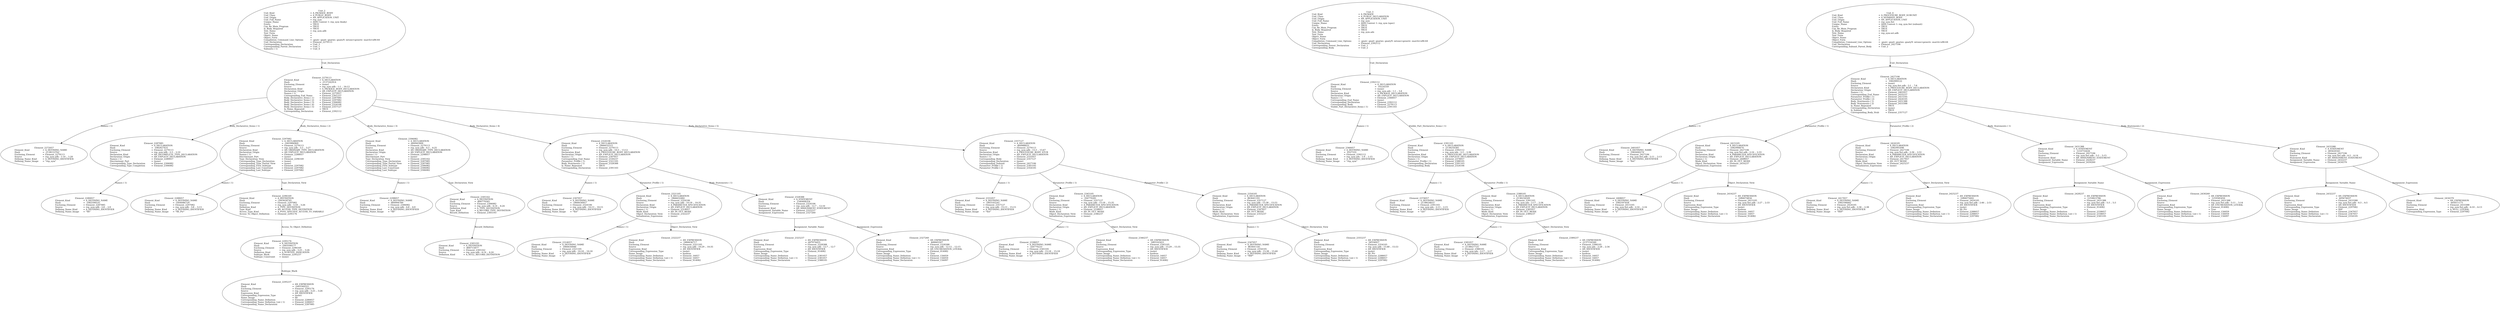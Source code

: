 digraph "rep_sym.adt" {
  Unit_2 -> Element_2279113
      [ label=Unit_Declaration ];
  Unit_2
      [ label=<<TABLE BORDER="0" CELLBORDER="0" CELLSPACING="0" CELLPADDING="0"> 
          <TR><TD COLSPAN="3">Unit_2</TD></TR>
          <TR><TD ALIGN="LEFT">Unit_Kind   </TD><TD> = </TD><TD ALIGN="LEFT">A_PACKAGE_BODY</TD></TR>
          <TR><TD ALIGN="LEFT">Unit_Class   </TD><TD> = </TD><TD ALIGN="LEFT">A_PUBLIC_BODY</TD></TR>
          <TR><TD ALIGN="LEFT">Unit_Origin   </TD><TD> = </TD><TD ALIGN="LEFT">AN_APPLICATION_UNIT</TD></TR>
          <TR><TD ALIGN="LEFT">Unit_Full_Name    </TD><TD> = </TD><TD ALIGN="LEFT">rep_sym</TD></TR>
          <TR><TD ALIGN="LEFT">Unique_Name   </TD><TD> = </TD><TD ALIGN="LEFT">ASIS Context 1: rep_sym (body)</TD></TR>
          <TR><TD ALIGN="LEFT">Exists  </TD><TD> = </TD><TD ALIGN="LEFT">TRUE</TD></TR>
          <TR><TD ALIGN="LEFT">Can_Be_Main_Program     </TD><TD> = </TD><TD ALIGN="LEFT">TRUE</TD></TR>
          <TR><TD ALIGN="LEFT">Is_Body_Required     </TD><TD> = </TD><TD ALIGN="LEFT">TRUE</TD></TR>
          <TR><TD ALIGN="LEFT">Text_Name   </TD><TD> = </TD><TD ALIGN="LEFT">rep_sym.adb</TD></TR>
          <TR><TD ALIGN="LEFT">Text_Form   </TD><TD> = </TD><TD ALIGN="LEFT"></TD></TR>
          <TR><TD ALIGN="LEFT">Object_Name   </TD><TD> = </TD><TD ALIGN="LEFT"></TD></TR>
          <TR><TD ALIGN="LEFT">Object_Form   </TD><TD> = </TD><TD ALIGN="LEFT"></TD></TR>
          <TR><TD ALIGN="LEFT">Compilation_Command_Line_Options         </TD><TD> = </TD><TD ALIGN="LEFT">-gnatc -gnatt -gnatws -gnatyN -mtune=generic -march=x86-64</TD></TR>
          <TR><TD ALIGN="LEFT">Unit_Declaration     </TD><TD> = </TD><TD ALIGN="LEFT">Element_2279113</TD></TR>
          <TR><TD ALIGN="LEFT">Corresponding_Declaration       </TD><TD> = </TD><TD ALIGN="LEFT">Unit_3</TD></TR>
          <TR><TD ALIGN="LEFT">Corresponding_Parent_Declaration         </TD><TD> = </TD><TD ALIGN="LEFT">Unit_1</TD></TR>
          <TR><TD ALIGN="LEFT">Subunits ( 1)    </TD><TD> = </TD><TD ALIGN="LEFT">Unit_4</TD></TR>
          </TABLE>> ];
  Element_2279113 -> Element_2272057
      [ label="Names ( 1)" ];
  Element_2279113 -> Element_2287085
      [ label="Body_Declarative_Items ( 1)" ];
  Element_2279113 -> Element_2297082
      [ label="Body_Declarative_Items ( 2)" ];
  Element_2279113 -> Element_2306082
      [ label="Body_Declarative_Items ( 3)" ];
  Element_2279113 -> Element_2324106
      [ label="Body_Declarative_Items ( 4)" ];
  Element_2279113 -> Element_2357127
      [ label="Body_Declarative_Items ( 5)" ];
  Element_2279113
      [ label=<<TABLE BORDER="0" CELLBORDER="0" CELLSPACING="0" CELLPADDING="0"> 
          <TR><TD COLSPAN="3">Element_2279113</TD></TR>
          <TR><TD ALIGN="LEFT">Element_Kind    </TD><TD> = </TD><TD ALIGN="LEFT">A_DECLARATION</TD></TR>
          <TR><TD ALIGN="LEFT">Hash  </TD><TD> = </TD><TD ALIGN="LEFT">-2137242914</TD></TR>
          <TR><TD ALIGN="LEFT">Enclosing_Element     </TD><TD> = </TD><TD ALIGN="LEFT">(none)</TD></TR>
          <TR><TD ALIGN="LEFT">Source  </TD><TD> = </TD><TD ALIGN="LEFT">rep_sym.adb - 1:1 .. 16:12</TD></TR>
          <TR><TD ALIGN="LEFT">Declaration_Kind     </TD><TD> = </TD><TD ALIGN="LEFT">A_PACKAGE_BODY_DECLARATION</TD></TR>
          <TR><TD ALIGN="LEFT">Declaration_Origin     </TD><TD> = </TD><TD ALIGN="LEFT">AN_EXPLICIT_DECLARATION</TD></TR>
          <TR><TD ALIGN="LEFT">Names ( 1)   </TD><TD> = </TD><TD ALIGN="LEFT">Element_2272057</TD></TR>
          <TR><TD ALIGN="LEFT">Corresponding_End_Name      </TD><TD> = </TD><TD ALIGN="LEFT">Element_2361237</TD></TR>
          <TR><TD ALIGN="LEFT">Body_Declarative_Items ( 1)       </TD><TD> = </TD><TD ALIGN="LEFT">Element_2287085</TD></TR>
          <TR><TD ALIGN="LEFT">Body_Declarative_Items ( 2)       </TD><TD> = </TD><TD ALIGN="LEFT">Element_2297082</TD></TR>
          <TR><TD ALIGN="LEFT">Body_Declarative_Items ( 3)       </TD><TD> = </TD><TD ALIGN="LEFT">Element_2306082</TD></TR>
          <TR><TD ALIGN="LEFT">Body_Declarative_Items ( 4)       </TD><TD> = </TD><TD ALIGN="LEFT">Element_2324106</TD></TR>
          <TR><TD ALIGN="LEFT">Body_Declarative_Items ( 5)       </TD><TD> = </TD><TD ALIGN="LEFT">Element_2357127</TD></TR>
          <TR><TD ALIGN="LEFT">Is_Name_Repeated     </TD><TD> = </TD><TD ALIGN="LEFT">TRUE</TD></TR>
          <TR><TD ALIGN="LEFT">Corresponding_Declaration       </TD><TD> = </TD><TD ALIGN="LEFT">Element_2392112</TD></TR>
          </TABLE>> ];
  Element_2272057
      [ label=<<TABLE BORDER="0" CELLBORDER="0" CELLSPACING="0" CELLPADDING="0"> 
          <TR><TD COLSPAN="3">Element_2272057</TD></TR>
          <TR><TD ALIGN="LEFT">Element_Kind    </TD><TD> = </TD><TD ALIGN="LEFT">A_DEFINING_NAME</TD></TR>
          <TR><TD ALIGN="LEFT">Hash  </TD><TD> = </TD><TD ALIGN="LEFT">-2138153762</TD></TR>
          <TR><TD ALIGN="LEFT">Enclosing_Element     </TD><TD> = </TD><TD ALIGN="LEFT">Element_2279113</TD></TR>
          <TR><TD ALIGN="LEFT">Source  </TD><TD> = </TD><TD ALIGN="LEFT">rep_sym.adb - 1:14 .. 1:20</TD></TR>
          <TR><TD ALIGN="LEFT">Defining_Name_Kind     </TD><TD> = </TD><TD ALIGN="LEFT">A_DEFINING_IDENTIFIER</TD></TR>
          <TR><TD ALIGN="LEFT">Defining_Name_Image     </TD><TD> = </TD><TD ALIGN="LEFT">"rep_sym"</TD></TR>
          </TABLE>> ];
  Element_2287085 -> Element_2280057
      [ label="Names ( 1)" ];
  Element_2287085
      [ label=<<TABLE BORDER="0" CELLBORDER="0" CELLSPACING="0" CELLPADDING="0"> 
          <TR><TD COLSPAN="3">Element_2287085</TD></TR>
          <TR><TD ALIGN="LEFT">Element_Kind    </TD><TD> = </TD><TD ALIGN="LEFT">A_DECLARATION</TD></TR>
          <TR><TD ALIGN="LEFT">Hash  </TD><TD> = </TD><TD ALIGN="LEFT"> 1082827631</TD></TR>
          <TR><TD ALIGN="LEFT">Enclosing_Element     </TD><TD> = </TD><TD ALIGN="LEFT">Element_2279113</TD></TR>
          <TR><TD ALIGN="LEFT">Source  </TD><TD> = </TD><TD ALIGN="LEFT">rep_sym.adb - 2:3 .. 2:10</TD></TR>
          <TR><TD ALIGN="LEFT">Declaration_Kind     </TD><TD> = </TD><TD ALIGN="LEFT">AN_INCOMPLETE_TYPE_DECLARATION</TD></TR>
          <TR><TD ALIGN="LEFT">Declaration_Origin     </TD><TD> = </TD><TD ALIGN="LEFT">AN_EXPLICIT_DECLARATION</TD></TR>
          <TR><TD ALIGN="LEFT">Names ( 1)   </TD><TD> = </TD><TD ALIGN="LEFT">Element_2280057</TD></TR>
          <TR><TD ALIGN="LEFT">Discriminant_Part     </TD><TD> = </TD><TD ALIGN="LEFT">(none)</TD></TR>
          <TR><TD ALIGN="LEFT">Corresponding_Type_Declaration        </TD><TD> = </TD><TD ALIGN="LEFT">Element_2306082</TD></TR>
          <TR><TD ALIGN="LEFT">Corresponding_Type_Completion        </TD><TD> = </TD><TD ALIGN="LEFT">Element_2306082</TD></TR>
          </TABLE>> ];
  Element_2280057
      [ label=<<TABLE BORDER="0" CELLBORDER="0" CELLSPACING="0" CELLPADDING="0"> 
          <TR><TD COLSPAN="3">Element_2280057</TD></TR>
          <TR><TD ALIGN="LEFT">Element_Kind    </TD><TD> = </TD><TD ALIGN="LEFT">A_DEFINING_NAME</TD></TR>
          <TR><TD ALIGN="LEFT">Hash  </TD><TD> = </TD><TD ALIGN="LEFT"> 1082599535</TD></TR>
          <TR><TD ALIGN="LEFT">Enclosing_Element     </TD><TD> = </TD><TD ALIGN="LEFT">Element_2287085</TD></TR>
          <TR><TD ALIGN="LEFT">Source  </TD><TD> = </TD><TD ALIGN="LEFT">rep_sym.adb - 2:8 .. 2:9</TD></TR>
          <TR><TD ALIGN="LEFT">Defining_Name_Kind     </TD><TD> = </TD><TD ALIGN="LEFT">A_DEFINING_IDENTIFIER</TD></TR>
          <TR><TD ALIGN="LEFT">Defining_Name_Image     </TD><TD> = </TD><TD ALIGN="LEFT">"SS"</TD></TR>
          </TABLE>> ];
  Element_2297082 -> Element_2288057
      [ label="Names ( 1)" ];
  Element_2297082 -> Element_2296169
      [ label=Type_Declaration_View ];
  Element_2297082
      [ label=<<TABLE BORDER="0" CELLBORDER="0" CELLSPACING="0" CELLPADDING="0"> 
          <TR><TD COLSPAN="3">Element_2297082</TD></TR>
          <TR><TD ALIGN="LEFT">Element_Kind    </TD><TD> = </TD><TD ALIGN="LEFT">A_DECLARATION</TD></TR>
          <TR><TD ALIGN="LEFT">Hash  </TD><TD> = </TD><TD ALIGN="LEFT">-1603984969</TD></TR>
          <TR><TD ALIGN="LEFT">Enclosing_Element     </TD><TD> = </TD><TD ALIGN="LEFT">Element_2279113</TD></TR>
          <TR><TD ALIGN="LEFT">Source  </TD><TD> = </TD><TD ALIGN="LEFT">rep_sym.adb - 3:3 .. 3:27</TD></TR>
          <TR><TD ALIGN="LEFT">Declaration_Kind     </TD><TD> = </TD><TD ALIGN="LEFT">AN_ORDINARY_TYPE_DECLARATION</TD></TR>
          <TR><TD ALIGN="LEFT">Declaration_Origin     </TD><TD> = </TD><TD ALIGN="LEFT">AN_EXPLICIT_DECLARATION</TD></TR>
          <TR><TD ALIGN="LEFT">Names ( 1)   </TD><TD> = </TD><TD ALIGN="LEFT">Element_2288057</TD></TR>
          <TR><TD ALIGN="LEFT">Discriminant_Part     </TD><TD> = </TD><TD ALIGN="LEFT">(none)</TD></TR>
          <TR><TD ALIGN="LEFT">Type_Declaration_View      </TD><TD> = </TD><TD ALIGN="LEFT">Element_2296169</TD></TR>
          <TR><TD ALIGN="LEFT">Corresponding_Type_Declaration        </TD><TD> = </TD><TD ALIGN="LEFT">(none)</TD></TR>
          <TR><TD ALIGN="LEFT">Corresponding_Type_Partial_View        </TD><TD> = </TD><TD ALIGN="LEFT">(none)</TD></TR>
          <TR><TD ALIGN="LEFT">Corresponding_First_Subtype       </TD><TD> = </TD><TD ALIGN="LEFT">Element_2297082</TD></TR>
          <TR><TD ALIGN="LEFT">Corresponding_Last_Constraint        </TD><TD> = </TD><TD ALIGN="LEFT">Element_2297082</TD></TR>
          <TR><TD ALIGN="LEFT">Corresponding_Last_Subtype       </TD><TD> = </TD><TD ALIGN="LEFT">Element_2297082</TD></TR>
          </TABLE>> ];
  Element_2288057
      [ label=<<TABLE BORDER="0" CELLBORDER="0" CELLSPACING="0" CELLPADDING="0"> 
          <TR><TD COLSPAN="3">Element_2288057</TD></TR>
          <TR><TD ALIGN="LEFT">Element_Kind    </TD><TD> = </TD><TD ALIGN="LEFT">A_DEFINING_NAME</TD></TR>
          <TR><TD ALIGN="LEFT">Hash  </TD><TD> = </TD><TD ALIGN="LEFT">-1604086729</TD></TR>
          <TR><TD ALIGN="LEFT">Enclosing_Element     </TD><TD> = </TD><TD ALIGN="LEFT">Element_2297082</TD></TR>
          <TR><TD ALIGN="LEFT">Source  </TD><TD> = </TD><TD ALIGN="LEFT">rep_sym.adb - 3:8 .. 3:13</TD></TR>
          <TR><TD ALIGN="LEFT">Defining_Name_Kind     </TD><TD> = </TD><TD ALIGN="LEFT">A_DEFINING_IDENTIFIER</TD></TR>
          <TR><TD ALIGN="LEFT">Defining_Name_Image     </TD><TD> = </TD><TD ALIGN="LEFT">"SS_Ptr"</TD></TR>
          </TABLE>> ];
  Element_2296169 -> Element_2295176
      [ label=Access_To_Object_Definition ];
  Element_2296169
      [ label=<<TABLE BORDER="0" CELLBORDER="0" CELLSPACING="0" CELLPADDING="0"> 
          <TR><TD COLSPAN="3">Element_2296169</TD></TR>
          <TR><TD ALIGN="LEFT">Element_Kind    </TD><TD> = </TD><TD ALIGN="LEFT">A_DEFINITION</TD></TR>
          <TR><TD ALIGN="LEFT">Hash  </TD><TD> = </TD><TD ALIGN="LEFT">-1603628745</TD></TR>
          <TR><TD ALIGN="LEFT">Enclosing_Element     </TD><TD> = </TD><TD ALIGN="LEFT">Element_2297082</TD></TR>
          <TR><TD ALIGN="LEFT">Source  </TD><TD> = </TD><TD ALIGN="LEFT">rep_sym.adb - 3:18 .. 3:26</TD></TR>
          <TR><TD ALIGN="LEFT">Definition_Kind    </TD><TD> = </TD><TD ALIGN="LEFT">A_TYPE_DEFINITION</TD></TR>
          <TR><TD ALIGN="LEFT">Type_Kind   </TD><TD> = </TD><TD ALIGN="LEFT">AN_ACCESS_TYPE_DEFINITION</TD></TR>
          <TR><TD ALIGN="LEFT">Access_Type_Kind     </TD><TD> = </TD><TD ALIGN="LEFT">A_POOL_SPECIFIC_ACCESS_TO_VARIABLE</TD></TR>
          <TR><TD ALIGN="LEFT">Access_To_Object_Definition       </TD><TD> = </TD><TD ALIGN="LEFT">Element_2295176</TD></TR>
          </TABLE>> ];
  Element_2295176 -> Element_2295237
      [ label=Subtype_Mark ];
  Element_2295176
      [ label=<<TABLE BORDER="0" CELLBORDER="0" CELLSPACING="0" CELLPADDING="0"> 
          <TR><TD COLSPAN="3">Element_2295176</TD></TR>
          <TR><TD ALIGN="LEFT">Element_Kind    </TD><TD> = </TD><TD ALIGN="LEFT">A_DEFINITION</TD></TR>
          <TR><TD ALIGN="LEFT">Hash  </TD><TD> = </TD><TD ALIGN="LEFT">-1603599177</TD></TR>
          <TR><TD ALIGN="LEFT">Enclosing_Element     </TD><TD> = </TD><TD ALIGN="LEFT">Element_2296169</TD></TR>
          <TR><TD ALIGN="LEFT">Source  </TD><TD> = </TD><TD ALIGN="LEFT">rep_sym.adb - 3:25 .. 3:26</TD></TR>
          <TR><TD ALIGN="LEFT">Definition_Kind    </TD><TD> = </TD><TD ALIGN="LEFT">A_SUBTYPE_INDICATION</TD></TR>
          <TR><TD ALIGN="LEFT">Subtype_Mark    </TD><TD> = </TD><TD ALIGN="LEFT">Element_2295237</TD></TR>
          <TR><TD ALIGN="LEFT">Subtype_Constraint     </TD><TD> = </TD><TD ALIGN="LEFT">(none)</TD></TR>
          </TABLE>> ];
  Element_2295237
      [ label=<<TABLE BORDER="0" CELLBORDER="0" CELLSPACING="0" CELLPADDING="0"> 
          <TR><TD COLSPAN="3">Element_2295237</TD></TR>
          <TR><TD ALIGN="LEFT">Element_Kind    </TD><TD> = </TD><TD ALIGN="LEFT">AN_EXPRESSION</TD></TR>
          <TR><TD ALIGN="LEFT">Hash  </TD><TD> = </TD><TD ALIGN="LEFT">-1603349321</TD></TR>
          <TR><TD ALIGN="LEFT">Enclosing_Element     </TD><TD> = </TD><TD ALIGN="LEFT">Element_2295176</TD></TR>
          <TR><TD ALIGN="LEFT">Source  </TD><TD> = </TD><TD ALIGN="LEFT">rep_sym.adb - 3:25 .. 3:26</TD></TR>
          <TR><TD ALIGN="LEFT">Expression_Kind    </TD><TD> = </TD><TD ALIGN="LEFT">AN_IDENTIFIER</TD></TR>
          <TR><TD ALIGN="LEFT">Corresponding_Expression_Type        </TD><TD> = </TD><TD ALIGN="LEFT">(none)</TD></TR>
          <TR><TD ALIGN="LEFT">Name_Image   </TD><TD> = </TD><TD ALIGN="LEFT">SS</TD></TR>
          <TR><TD ALIGN="LEFT">Corresponding_Name_Definition        </TD><TD> = </TD><TD ALIGN="LEFT">Element_2280057</TD></TR>
          <TR><TD ALIGN="LEFT">Corresponding_Name_Definition_List ( 1)          </TD><TD> = </TD><TD ALIGN="LEFT">Element_2280057</TD></TR>
          <TR><TD ALIGN="LEFT">Corresponding_Name_Declaration        </TD><TD> = </TD><TD ALIGN="LEFT">Element_2287085</TD></TR>
          </TABLE>> ];
  Element_2306082 -> Element_2298057
      [ label="Names ( 1)" ];
  Element_2306082 -> Element_2305162
      [ label=Type_Declaration_View ];
  Element_2306082
      [ label=<<TABLE BORDER="0" CELLBORDER="0" CELLSPACING="0" CELLPADDING="0"> 
          <TR><TD COLSPAN="3">Element_2306082</TD></TR>
          <TR><TD ALIGN="LEFT">Element_Kind    </TD><TD> = </TD><TD ALIGN="LEFT">A_DECLARATION</TD></TR>
          <TR><TD ALIGN="LEFT">Hash  </TD><TD> = </TD><TD ALIGN="LEFT">-800943909</TD></TR>
          <TR><TD ALIGN="LEFT">Enclosing_Element     </TD><TD> = </TD><TD ALIGN="LEFT">Element_2279113</TD></TR>
          <TR><TD ALIGN="LEFT">Source  </TD><TD> = </TD><TD ALIGN="LEFT">rep_sym.adb - 4:3 .. 4:25</TD></TR>
          <TR><TD ALIGN="LEFT">Declaration_Kind     </TD><TD> = </TD><TD ALIGN="LEFT">AN_ORDINARY_TYPE_DECLARATION</TD></TR>
          <TR><TD ALIGN="LEFT">Declaration_Origin     </TD><TD> = </TD><TD ALIGN="LEFT">AN_EXPLICIT_DECLARATION</TD></TR>
          <TR><TD ALIGN="LEFT">Names ( 1)   </TD><TD> = </TD><TD ALIGN="LEFT">Element_2298057</TD></TR>
          <TR><TD ALIGN="LEFT">Discriminant_Part     </TD><TD> = </TD><TD ALIGN="LEFT">(none)</TD></TR>
          <TR><TD ALIGN="LEFT">Type_Declaration_View      </TD><TD> = </TD><TD ALIGN="LEFT">Element_2305162</TD></TR>
          <TR><TD ALIGN="LEFT">Corresponding_Type_Declaration        </TD><TD> = </TD><TD ALIGN="LEFT">Element_2287085</TD></TR>
          <TR><TD ALIGN="LEFT">Corresponding_Type_Partial_View        </TD><TD> = </TD><TD ALIGN="LEFT">Element_2287085</TD></TR>
          <TR><TD ALIGN="LEFT">Corresponding_First_Subtype       </TD><TD> = </TD><TD ALIGN="LEFT">Element_2306082</TD></TR>
          <TR><TD ALIGN="LEFT">Corresponding_Last_Constraint        </TD><TD> = </TD><TD ALIGN="LEFT">Element_2306082</TD></TR>
          <TR><TD ALIGN="LEFT">Corresponding_Last_Subtype       </TD><TD> = </TD><TD ALIGN="LEFT">Element_2306082</TD></TR>
          </TABLE>> ];
  Element_2298057
      [ label=<<TABLE BORDER="0" CELLBORDER="0" CELLSPACING="0" CELLPADDING="0"> 
          <TR><TD COLSPAN="3">Element_2298057</TD></TR>
          <TR><TD ALIGN="LEFT">Element_Kind    </TD><TD> = </TD><TD ALIGN="LEFT">A_DEFINING_NAME</TD></TR>
          <TR><TD ALIGN="LEFT">Hash  </TD><TD> = </TD><TD ALIGN="LEFT">-800994789</TD></TR>
          <TR><TD ALIGN="LEFT">Enclosing_Element     </TD><TD> = </TD><TD ALIGN="LEFT">Element_2306082</TD></TR>
          <TR><TD ALIGN="LEFT">Source  </TD><TD> = </TD><TD ALIGN="LEFT">rep_sym.adb - 4:8 .. 4:9</TD></TR>
          <TR><TD ALIGN="LEFT">Defining_Name_Kind     </TD><TD> = </TD><TD ALIGN="LEFT">A_DEFINING_IDENTIFIER</TD></TR>
          <TR><TD ALIGN="LEFT">Defining_Name_Image     </TD><TD> = </TD><TD ALIGN="LEFT">"SS"</TD></TR>
          </TABLE>> ];
  Element_2305162 -> Element_2305193
      [ label=Record_Definition ];
  Element_2305162
      [ label=<<TABLE BORDER="0" CELLBORDER="0" CELLSPACING="0" CELLPADDING="0"> 
          <TR><TD COLSPAN="3">Element_2305162</TD></TR>
          <TR><TD ALIGN="LEFT">Element_Kind    </TD><TD> = </TD><TD ALIGN="LEFT">A_DEFINITION</TD></TR>
          <TR><TD ALIGN="LEFT">Hash  </TD><TD> = </TD><TD ALIGN="LEFT">-800779365</TD></TR>
          <TR><TD ALIGN="LEFT">Enclosing_Element     </TD><TD> = </TD><TD ALIGN="LEFT">Element_2306082</TD></TR>
          <TR><TD ALIGN="LEFT">Source  </TD><TD> = </TD><TD ALIGN="LEFT">rep_sym.adb - 4:14 .. 4:24</TD></TR>
          <TR><TD ALIGN="LEFT">Definition_Kind    </TD><TD> = </TD><TD ALIGN="LEFT">A_TYPE_DEFINITION</TD></TR>
          <TR><TD ALIGN="LEFT">Type_Kind   </TD><TD> = </TD><TD ALIGN="LEFT">A_RECORD_TYPE_DEFINITION</TD></TR>
          <TR><TD ALIGN="LEFT">Record_Definition     </TD><TD> = </TD><TD ALIGN="LEFT">Element_2305193</TD></TR>
          </TABLE>> ];
  Element_2305193
      [ label=<<TABLE BORDER="0" CELLBORDER="0" CELLSPACING="0" CELLPADDING="0"> 
          <TR><TD COLSPAN="3">Element_2305193</TD></TR>
          <TR><TD ALIGN="LEFT">Element_Kind    </TD><TD> = </TD><TD ALIGN="LEFT">A_DEFINITION</TD></TR>
          <TR><TD ALIGN="LEFT">Hash  </TD><TD> = </TD><TD ALIGN="LEFT">-800715877</TD></TR>
          <TR><TD ALIGN="LEFT">Enclosing_Element     </TD><TD> = </TD><TD ALIGN="LEFT">Element_2305162</TD></TR>
          <TR><TD ALIGN="LEFT">Source  </TD><TD> = </TD><TD ALIGN="LEFT">rep_sym.adb - 4:14 .. 4:24</TD></TR>
          <TR><TD ALIGN="LEFT">Definition_Kind    </TD><TD> = </TD><TD ALIGN="LEFT">A_NULL_RECORD_DEFINITION</TD></TR>
          </TABLE>> ];
  Element_2324106 -> Element_2307057
      [ label="Names ( 1)" ];
  Element_2324106 -> Element_2321105
      [ label="Parameter_Profile ( 1)" ];
  Element_2324106 -> Element_2328388
      [ label="Body_Statements ( 1)" ];
  Element_2324106
      [ label=<<TABLE BORDER="0" CELLBORDER="0" CELLSPACING="0" CELLPADDING="0"> 
          <TR><TD COLSPAN="3">Element_2324106</TD></TR>
          <TR><TD ALIGN="LEFT">Element_Kind    </TD><TD> = </TD><TD ALIGN="LEFT">A_DECLARATION</TD></TR>
          <TR><TD ALIGN="LEFT">Hash  </TD><TD> = </TD><TD ALIGN="LEFT"> 1866632515</TD></TR>
          <TR><TD ALIGN="LEFT">Enclosing_Element     </TD><TD> = </TD><TD ALIGN="LEFT">Element_2279113</TD></TR>
          <TR><TD ALIGN="LEFT">Source  </TD><TD> = </TD><TD ALIGN="LEFT">rep_sym.adb - 10:3 .. 13:12</TD></TR>
          <TR><TD ALIGN="LEFT">Declaration_Kind     </TD><TD> = </TD><TD ALIGN="LEFT">A_PROCEDURE_BODY_DECLARATION</TD></TR>
          <TR><TD ALIGN="LEFT">Declaration_Origin     </TD><TD> = </TD><TD ALIGN="LEFT">AN_EXPLICIT_DECLARATION</TD></TR>
          <TR><TD ALIGN="LEFT">Names ( 1)   </TD><TD> = </TD><TD ALIGN="LEFT">Element_2307057</TD></TR>
          <TR><TD ALIGN="LEFT">Corresponding_End_Name      </TD><TD> = </TD><TD ALIGN="LEFT">Element_2330237</TD></TR>
          <TR><TD ALIGN="LEFT">Parameter_Profile ( 1)      </TD><TD> = </TD><TD ALIGN="LEFT">Element_2321105</TD></TR>
          <TR><TD ALIGN="LEFT">Body_Statements ( 1)      </TD><TD> = </TD><TD ALIGN="LEFT">Element_2328388</TD></TR>
          <TR><TD ALIGN="LEFT">Is_Name_Repeated     </TD><TD> = </TD><TD ALIGN="LEFT">TRUE</TD></TR>
          <TR><TD ALIGN="LEFT">Corresponding_Declaration       </TD><TD> = </TD><TD ALIGN="LEFT">Element_2391103</TD></TR>
          </TABLE>> ];
  Element_2307057
      [ label=<<TABLE BORDER="0" CELLBORDER="0" CELLSPACING="0" CELLPADDING="0"> 
          <TR><TD COLSPAN="3">Element_2307057</TD></TR>
          <TR><TD ALIGN="LEFT">Element_Kind    </TD><TD> = </TD><TD ALIGN="LEFT">A_DEFINING_NAME</TD></TR>
          <TR><TD ALIGN="LEFT">Hash  </TD><TD> = </TD><TD ALIGN="LEFT"> 1866630957</TD></TR>
          <TR><TD ALIGN="LEFT">Enclosing_Element     </TD><TD> = </TD><TD ALIGN="LEFT">Element_2324106</TD></TR>
          <TR><TD ALIGN="LEFT">Source  </TD><TD> = </TD><TD ALIGN="LEFT">rep_sym.adb - 10:13 .. 10:15</TD></TR>
          <TR><TD ALIGN="LEFT">Defining_Name_Kind     </TD><TD> = </TD><TD ALIGN="LEFT">A_DEFINING_IDENTIFIER</TD></TR>
          <TR><TD ALIGN="LEFT">Defining_Name_Image     </TD><TD> = </TD><TD ALIGN="LEFT">"Set"</TD></TR>
          </TABLE>> ];
  Element_2321105 -> Element_2314057
      [ label="Names ( 1)" ];
  Element_2321105 -> Element_2322237
      [ label=Object_Declaration_View ];
  Element_2321105
      [ label=<<TABLE BORDER="0" CELLBORDER="0" CELLSPACING="0" CELLPADDING="0"> 
          <TR><TD COLSPAN="3">Element_2321105</TD></TR>
          <TR><TD ALIGN="LEFT">Element_Kind    </TD><TD> = </TD><TD ALIGN="LEFT">A_DECLARATION</TD></TR>
          <TR><TD ALIGN="LEFT">Hash  </TD><TD> = </TD><TD ALIGN="LEFT"> 1866632482</TD></TR>
          <TR><TD ALIGN="LEFT">Enclosing_Element     </TD><TD> = </TD><TD ALIGN="LEFT">Element_2324106</TD></TR>
          <TR><TD ALIGN="LEFT">Source  </TD><TD> = </TD><TD ALIGN="LEFT">rep_sym.adb - 10:18 .. 10:35</TD></TR>
          <TR><TD ALIGN="LEFT">Declaration_Kind     </TD><TD> = </TD><TD ALIGN="LEFT">A_PARAMETER_SPECIFICATION</TD></TR>
          <TR><TD ALIGN="LEFT">Declaration_Origin     </TD><TD> = </TD><TD ALIGN="LEFT">AN_EXPLICIT_DECLARATION</TD></TR>
          <TR><TD ALIGN="LEFT">Names ( 1)   </TD><TD> = </TD><TD ALIGN="LEFT">Element_2314057</TD></TR>
          <TR><TD ALIGN="LEFT">Mode_Kind   </TD><TD> = </TD><TD ALIGN="LEFT">AN_IN_OUT_MODE</TD></TR>
          <TR><TD ALIGN="LEFT">Object_Declaration_View      </TD><TD> = </TD><TD ALIGN="LEFT">Element_2322237</TD></TR>
          <TR><TD ALIGN="LEFT">Initialization_Expression       </TD><TD> = </TD><TD ALIGN="LEFT">(none)</TD></TR>
          </TABLE>> ];
  Element_2314057
      [ label=<<TABLE BORDER="0" CELLBORDER="0" CELLSPACING="0" CELLPADDING="0"> 
          <TR><TD COLSPAN="3">Element_2314057</TD></TR>
          <TR><TD ALIGN="LEFT">Element_Kind    </TD><TD> = </TD><TD ALIGN="LEFT">A_DEFINING_NAME</TD></TR>
          <TR><TD ALIGN="LEFT">Hash  </TD><TD> = </TD><TD ALIGN="LEFT"> 1866630946</TD></TR>
          <TR><TD ALIGN="LEFT">Enclosing_Element     </TD><TD> = </TD><TD ALIGN="LEFT">Element_2321105</TD></TR>
          <TR><TD ALIGN="LEFT">Source  </TD><TD> = </TD><TD ALIGN="LEFT">rep_sym.adb - 10:18 .. 10:18</TD></TR>
          <TR><TD ALIGN="LEFT">Defining_Name_Kind     </TD><TD> = </TD><TD ALIGN="LEFT">A_DEFINING_IDENTIFIER</TD></TR>
          <TR><TD ALIGN="LEFT">Defining_Name_Image     </TD><TD> = </TD><TD ALIGN="LEFT">"x"</TD></TR>
          </TABLE>> ];
  Element_2322237
      [ label=<<TABLE BORDER="0" CELLBORDER="0" CELLSPACING="0" CELLPADDING="0"> 
          <TR><TD COLSPAN="3">Element_2322237</TD></TR>
          <TR><TD ALIGN="LEFT">Element_Kind    </TD><TD> = </TD><TD ALIGN="LEFT">AN_EXPRESSION</TD></TR>
          <TR><TD ALIGN="LEFT">Hash  </TD><TD> = </TD><TD ALIGN="LEFT"> 1866636717</TD></TR>
          <TR><TD ALIGN="LEFT">Enclosing_Element     </TD><TD> = </TD><TD ALIGN="LEFT">Element_2321105</TD></TR>
          <TR><TD ALIGN="LEFT">Source  </TD><TD> = </TD><TD ALIGN="LEFT">rep_sym.adb - 10:29 .. 10:35</TD></TR>
          <TR><TD ALIGN="LEFT">Expression_Kind    </TD><TD> = </TD><TD ALIGN="LEFT">AN_IDENTIFIER</TD></TR>
          <TR><TD ALIGN="LEFT">Corresponding_Expression_Type        </TD><TD> = </TD><TD ALIGN="LEFT">(none)</TD></TR>
          <TR><TD ALIGN="LEFT">Name_Image   </TD><TD> = </TD><TD ALIGN="LEFT">boolean</TD></TR>
          <TR><TD ALIGN="LEFT">Corresponding_Name_Definition        </TD><TD> = </TD><TD ALIGN="LEFT">Element_16057</TD></TR>
          <TR><TD ALIGN="LEFT">Corresponding_Name_Definition_List ( 1)          </TD><TD> = </TD><TD ALIGN="LEFT">Element_16057</TD></TR>
          <TR><TD ALIGN="LEFT">Corresponding_Name_Declaration        </TD><TD> = </TD><TD ALIGN="LEFT">Element_914082</TD></TR>
          </TABLE>> ];
  Element_2328388 -> Element_2325237
      [ label=Assignment_Variable_Name ];
  Element_2328388 -> Element_2327260
      [ label=Assignment_Expression ];
  Element_2328388
      [ label=<<TABLE BORDER="0" CELLBORDER="0" CELLSPACING="0" CELLPADDING="0"> 
          <TR><TD COLSPAN="3">Element_2328388</TD></TR>
          <TR><TD ALIGN="LEFT">Element_Kind    </TD><TD> = </TD><TD ALIGN="LEFT">A_STATEMENT</TD></TR>
          <TR><TD ALIGN="LEFT">Hash  </TD><TD> = </TD><TD ALIGN="LEFT"> 1540408354</TD></TR>
          <TR><TD ALIGN="LEFT">Enclosing_Element     </TD><TD> = </TD><TD ALIGN="LEFT">Element_2324106</TD></TR>
          <TR><TD ALIGN="LEFT">Source  </TD><TD> = </TD><TD ALIGN="LEFT">rep_sym.adb - 12:7 .. 12:16</TD></TR>
          <TR><TD ALIGN="LEFT">Statement_Kind    </TD><TD> = </TD><TD ALIGN="LEFT">AN_ASSIGNMENT_STATEMENT</TD></TR>
          <TR><TD ALIGN="LEFT">Assignment_Variable_Name       </TD><TD> = </TD><TD ALIGN="LEFT">Element_2325237</TD></TR>
          <TR><TD ALIGN="LEFT">Assignment_Expression      </TD><TD> = </TD><TD ALIGN="LEFT">Element_2327260</TD></TR>
          </TABLE>> ];
  Element_2325237
      [ label=<<TABLE BORDER="0" CELLBORDER="0" CELLSPACING="0" CELLPADDING="0"> 
          <TR><TD COLSPAN="3">Element_2325237</TD></TR>
          <TR><TD ALIGN="LEFT">Element_Kind    </TD><TD> = </TD><TD ALIGN="LEFT">AN_EXPRESSION</TD></TR>
          <TR><TD ALIGN="LEFT">Hash  </TD><TD> = </TD><TD ALIGN="LEFT">-607074455</TD></TR>
          <TR><TD ALIGN="LEFT">Enclosing_Element     </TD><TD> = </TD><TD ALIGN="LEFT">Element_2328388</TD></TR>
          <TR><TD ALIGN="LEFT">Source  </TD><TD> = </TD><TD ALIGN="LEFT">rep_sym.adb - 12:7 .. 12:7</TD></TR>
          <TR><TD ALIGN="LEFT">Expression_Kind    </TD><TD> = </TD><TD ALIGN="LEFT">AN_IDENTIFIER</TD></TR>
          <TR><TD ALIGN="LEFT">Corresponding_Expression_Type        </TD><TD> = </TD><TD ALIGN="LEFT">Element_914082</TD></TR>
          <TR><TD ALIGN="LEFT">Name_Image   </TD><TD> = </TD><TD ALIGN="LEFT">x</TD></TR>
          <TR><TD ALIGN="LEFT">Corresponding_Name_Definition        </TD><TD> = </TD><TD ALIGN="LEFT">Element_2381057</TD></TR>
          <TR><TD ALIGN="LEFT">Corresponding_Name_Definition_List ( 1)          </TD><TD> = </TD><TD ALIGN="LEFT">Element_2381057</TD></TR>
          <TR><TD ALIGN="LEFT">Corresponding_Name_Declaration        </TD><TD> = </TD><TD ALIGN="LEFT">Element_2388105</TD></TR>
          </TABLE>> ];
  Element_2327260
      [ label=<<TABLE BORDER="0" CELLBORDER="0" CELLSPACING="0" CELLPADDING="0"> 
          <TR><TD COLSPAN="3">Element_2327260</TD></TR>
          <TR><TD ALIGN="LEFT">Element_Kind    </TD><TD> = </TD><TD ALIGN="LEFT">AN_EXPRESSION</TD></TR>
          <TR><TD ALIGN="LEFT">Hash  </TD><TD> = </TD><TD ALIGN="LEFT"> 466665507</TD></TR>
          <TR><TD ALIGN="LEFT">Enclosing_Element     </TD><TD> = </TD><TD ALIGN="LEFT">Element_2328388</TD></TR>
          <TR><TD ALIGN="LEFT">Source  </TD><TD> = </TD><TD ALIGN="LEFT">rep_sym.adb - 12:12 .. 12:15</TD></TR>
          <TR><TD ALIGN="LEFT">Expression_Kind    </TD><TD> = </TD><TD ALIGN="LEFT">AN_ENUMERATION_LITERAL</TD></TR>
          <TR><TD ALIGN="LEFT">Corresponding_Expression_Type        </TD><TD> = </TD><TD ALIGN="LEFT">Element_914082</TD></TR>
          <TR><TD ALIGN="LEFT">Name_Image   </TD><TD> = </TD><TD ALIGN="LEFT">True</TD></TR>
          <TR><TD ALIGN="LEFT">Corresponding_Name_Definition        </TD><TD> = </TD><TD ALIGN="LEFT">Element_156059</TD></TR>
          <TR><TD ALIGN="LEFT">Corresponding_Name_Definition_List ( 1)          </TD><TD> = </TD><TD ALIGN="LEFT">Element_156059</TD></TR>
          <TR><TD ALIGN="LEFT">Corresponding_Name_Declaration        </TD><TD> = </TD><TD ALIGN="LEFT">Element_156097</TD></TR>
          </TABLE>> ];
  Element_2357127 -> Element_2331057
      [ label="Names ( 1)" ];
  Element_2357127 -> Element_2345105
      [ label="Parameter_Profile ( 1)" ];
  Element_2357127 -> Element_2354105
      [ label="Parameter_Profile ( 2)" ];
  Element_2357127
      [ label=<<TABLE BORDER="0" CELLBORDER="0" CELLSPACING="0" CELLPADDING="0"> 
          <TR><TD COLSPAN="3">Element_2357127</TD></TR>
          <TR><TD ALIGN="LEFT">Element_Kind    </TD><TD> = </TD><TD ALIGN="LEFT">A_DECLARATION</TD></TR>
          <TR><TD ALIGN="LEFT">Hash  </TD><TD> = </TD><TD ALIGN="LEFT"> 460988031</TD></TR>
          <TR><TD ALIGN="LEFT">Enclosing_Element     </TD><TD> = </TD><TD ALIGN="LEFT">Element_2279113</TD></TR>
          <TR><TD ALIGN="LEFT">Source  </TD><TD> = </TD><TD ALIGN="LEFT">rep_sym.adb - 15:3 .. 15:67</TD></TR>
          <TR><TD ALIGN="LEFT">Declaration_Kind     </TD><TD> = </TD><TD ALIGN="LEFT">A_PROCEDURE_BODY_STUB</TD></TR>
          <TR><TD ALIGN="LEFT">Declaration_Origin     </TD><TD> = </TD><TD ALIGN="LEFT">AN_EXPLICIT_DECLARATION</TD></TR>
          <TR><TD ALIGN="LEFT">Names ( 1)   </TD><TD> = </TD><TD ALIGN="LEFT">Element_2331057</TD></TR>
          <TR><TD ALIGN="LEFT">Corresponding_Body     </TD><TD> = </TD><TD ALIGN="LEFT">Element_2357127</TD></TR>
          <TR><TD ALIGN="LEFT">Corresponding_Declaration       </TD><TD> = </TD><TD ALIGN="LEFT">(none)</TD></TR>
          <TR><TD ALIGN="LEFT">Corresponding_Subunit      </TD><TD> = </TD><TD ALIGN="LEFT">Element_2427106</TD></TR>
          <TR><TD ALIGN="LEFT">Parameter_Profile ( 1)      </TD><TD> = </TD><TD ALIGN="LEFT">Element_2345105</TD></TR>
          <TR><TD ALIGN="LEFT">Parameter_Profile ( 2)      </TD><TD> = </TD><TD ALIGN="LEFT">Element_2354105</TD></TR>
          </TABLE>> ];
  Element_2331057
      [ label=<<TABLE BORDER="0" CELLBORDER="0" CELLSPACING="0" CELLPADDING="0"> 
          <TR><TD COLSPAN="3">Element_2331057</TD></TR>
          <TR><TD ALIGN="LEFT">Element_Kind    </TD><TD> = </TD><TD ALIGN="LEFT">A_DEFINING_NAME</TD></TR>
          <TR><TD ALIGN="LEFT">Hash  </TD><TD> = </TD><TD ALIGN="LEFT"> 1803165241</TD></TR>
          <TR><TD ALIGN="LEFT">Enclosing_Element     </TD><TD> = </TD><TD ALIGN="LEFT">Element_2357127</TD></TR>
          <TR><TD ALIGN="LEFT">Source  </TD><TD> = </TD><TD ALIGN="LEFT">rep_sym.adb - 15:13 .. 15:15</TD></TR>
          <TR><TD ALIGN="LEFT">Defining_Name_Kind     </TD><TD> = </TD><TD ALIGN="LEFT">A_DEFINING_IDENTIFIER</TD></TR>
          <TR><TD ALIGN="LEFT">Defining_Name_Image     </TD><TD> = </TD><TD ALIGN="LEFT">"Set"</TD></TR>
          </TABLE>> ];
  Element_2345105 -> Element_2338057
      [ label="Names ( 1)" ];
  Element_2345105 -> Element_2346237
      [ label=Object_Declaration_View ];
  Element_2345105
      [ label=<<TABLE BORDER="0" CELLBORDER="0" CELLSPACING="0" CELLPADDING="0"> 
          <TR><TD COLSPAN="3">Element_2345105</TD></TR>
          <TR><TD ALIGN="LEFT">Element_Kind    </TD><TD> = </TD><TD ALIGN="LEFT">A_DECLARATION</TD></TR>
          <TR><TD ALIGN="LEFT">Hash  </TD><TD> = </TD><TD ALIGN="LEFT"> 326770281</TD></TR>
          <TR><TD ALIGN="LEFT">Enclosing_Element     </TD><TD> = </TD><TD ALIGN="LEFT">Element_2357127</TD></TR>
          <TR><TD ALIGN="LEFT">Source  </TD><TD> = </TD><TD ALIGN="LEFT">rep_sym.adb - 15:18 .. 15:35</TD></TR>
          <TR><TD ALIGN="LEFT">Declaration_Kind     </TD><TD> = </TD><TD ALIGN="LEFT">A_PARAMETER_SPECIFICATION</TD></TR>
          <TR><TD ALIGN="LEFT">Declaration_Origin     </TD><TD> = </TD><TD ALIGN="LEFT">AN_EXPLICIT_DECLARATION</TD></TR>
          <TR><TD ALIGN="LEFT">Names ( 1)   </TD><TD> = </TD><TD ALIGN="LEFT">Element_2338057</TD></TR>
          <TR><TD ALIGN="LEFT">Mode_Kind   </TD><TD> = </TD><TD ALIGN="LEFT">AN_IN_OUT_MODE</TD></TR>
          <TR><TD ALIGN="LEFT">Object_Declaration_View      </TD><TD> = </TD><TD ALIGN="LEFT">Element_2346237</TD></TR>
          <TR><TD ALIGN="LEFT">Initialization_Expression       </TD><TD> = </TD><TD ALIGN="LEFT">(none)</TD></TR>
          </TABLE>> ];
  Element_2338057
      [ label=<<TABLE BORDER="0" CELLBORDER="0" CELLSPACING="0" CELLPADDING="0"> 
          <TR><TD COLSPAN="3">Element_2338057</TD></TR>
          <TR><TD ALIGN="LEFT">Element_Kind    </TD><TD> = </TD><TD ALIGN="LEFT">A_DEFINING_NAME</TD></TR>
          <TR><TD ALIGN="LEFT">Hash  </TD><TD> = </TD><TD ALIGN="LEFT"> 326770233</TD></TR>
          <TR><TD ALIGN="LEFT">Enclosing_Element     </TD><TD> = </TD><TD ALIGN="LEFT">Element_2345105</TD></TR>
          <TR><TD ALIGN="LEFT">Source  </TD><TD> = </TD><TD ALIGN="LEFT">rep_sym.adb - 15:18 .. 15:18</TD></TR>
          <TR><TD ALIGN="LEFT">Defining_Name_Kind     </TD><TD> = </TD><TD ALIGN="LEFT">A_DEFINING_IDENTIFIER</TD></TR>
          <TR><TD ALIGN="LEFT">Defining_Name_Image     </TD><TD> = </TD><TD ALIGN="LEFT">"x"</TD></TR>
          </TABLE>> ];
  Element_2346237
      [ label=<<TABLE BORDER="0" CELLBORDER="0" CELLSPACING="0" CELLPADDING="0"> 
          <TR><TD COLSPAN="3">Element_2346237</TD></TR>
          <TR><TD ALIGN="LEFT">Element_Kind    </TD><TD> = </TD><TD ALIGN="LEFT">AN_EXPRESSION</TD></TR>
          <TR><TD ALIGN="LEFT">Hash  </TD><TD> = </TD><TD ALIGN="LEFT"> 1803165421</TD></TR>
          <TR><TD ALIGN="LEFT">Enclosing_Element     </TD><TD> = </TD><TD ALIGN="LEFT">Element_2345105</TD></TR>
          <TR><TD ALIGN="LEFT">Source  </TD><TD> = </TD><TD ALIGN="LEFT">rep_sym.adb - 15:29 .. 15:35</TD></TR>
          <TR><TD ALIGN="LEFT">Expression_Kind    </TD><TD> = </TD><TD ALIGN="LEFT">AN_IDENTIFIER</TD></TR>
          <TR><TD ALIGN="LEFT">Corresponding_Expression_Type        </TD><TD> = </TD><TD ALIGN="LEFT">(none)</TD></TR>
          <TR><TD ALIGN="LEFT">Name_Image   </TD><TD> = </TD><TD ALIGN="LEFT">boolean</TD></TR>
          <TR><TD ALIGN="LEFT">Corresponding_Name_Definition        </TD><TD> = </TD><TD ALIGN="LEFT">Element_16057</TD></TR>
          <TR><TD ALIGN="LEFT">Corresponding_Name_Definition_List ( 1)          </TD><TD> = </TD><TD ALIGN="LEFT">Element_16057</TD></TR>
          <TR><TD ALIGN="LEFT">Corresponding_Name_Declaration        </TD><TD> = </TD><TD ALIGN="LEFT">Element_914082</TD></TR>
          </TABLE>> ];
  Element_2354105 -> Element_2347057
      [ label="Names ( 1)" ];
  Element_2354105 -> Element_2355237
      [ label=Object_Declaration_View ];
  Element_2354105
      [ label=<<TABLE BORDER="0" CELLBORDER="0" CELLSPACING="0" CELLPADDING="0"> 
          <TR><TD COLSPAN="3">Element_2354105</TD></TR>
          <TR><TD ALIGN="LEFT">Element_Kind    </TD><TD> = </TD><TD ALIGN="LEFT">A_DECLARATION</TD></TR>
          <TR><TD ALIGN="LEFT">Hash  </TD><TD> = </TD><TD ALIGN="LEFT"> 863641193</TD></TR>
          <TR><TD ALIGN="LEFT">Enclosing_Element     </TD><TD> = </TD><TD ALIGN="LEFT">Element_2357127</TD></TR>
          <TR><TD ALIGN="LEFT">Source  </TD><TD> = </TD><TD ALIGN="LEFT">rep_sym.adb - 15:38 .. 15:53</TD></TR>
          <TR><TD ALIGN="LEFT">Declaration_Kind     </TD><TD> = </TD><TD ALIGN="LEFT">A_PARAMETER_SPECIFICATION</TD></TR>
          <TR><TD ALIGN="LEFT">Declaration_Origin     </TD><TD> = </TD><TD ALIGN="LEFT">AN_EXPLICIT_DECLARATION</TD></TR>
          <TR><TD ALIGN="LEFT">Names ( 1)   </TD><TD> = </TD><TD ALIGN="LEFT">Element_2347057</TD></TR>
          <TR><TD ALIGN="LEFT">Mode_Kind   </TD><TD> = </TD><TD ALIGN="LEFT">AN_OUT_MODE</TD></TR>
          <TR><TD ALIGN="LEFT">Object_Declaration_View      </TD><TD> = </TD><TD ALIGN="LEFT">Element_2355237</TD></TR>
          <TR><TD ALIGN="LEFT">Initialization_Expression       </TD><TD> = </TD><TD ALIGN="LEFT">(none)</TD></TR>
          </TABLE>> ];
  Element_2347057
      [ label=<<TABLE BORDER="0" CELLBORDER="0" CELLSPACING="0" CELLPADDING="0"> 
          <TR><TD COLSPAN="3">Element_2347057</TD></TR>
          <TR><TD ALIGN="LEFT">Element_Kind    </TD><TD> = </TD><TD ALIGN="LEFT">A_DEFINING_NAME</TD></TR>
          <TR><TD ALIGN="LEFT">Hash  </TD><TD> = </TD><TD ALIGN="LEFT"> 863641145</TD></TR>
          <TR><TD ALIGN="LEFT">Enclosing_Element     </TD><TD> = </TD><TD ALIGN="LEFT">Element_2354105</TD></TR>
          <TR><TD ALIGN="LEFT">Source  </TD><TD> = </TD><TD ALIGN="LEFT">rep_sym.adb - 15:38 .. 15:40</TD></TR>
          <TR><TD ALIGN="LEFT">Defining_Name_Kind     </TD><TD> = </TD><TD ALIGN="LEFT">A_DEFINING_IDENTIFIER</TD></TR>
          <TR><TD ALIGN="LEFT">Defining_Name_Image     </TD><TD> = </TD><TD ALIGN="LEFT">"SSP"</TD></TR>
          </TABLE>> ];
  Element_2355237
      [ label=<<TABLE BORDER="0" CELLBORDER="0" CELLSPACING="0" CELLPADDING="0"> 
          <TR><TD COLSPAN="3">Element_2355237</TD></TR>
          <TR><TD ALIGN="LEFT">Element_Kind    </TD><TD> = </TD><TD ALIGN="LEFT">AN_EXPRESSION</TD></TR>
          <TR><TD ALIGN="LEFT">Hash  </TD><TD> = </TD><TD ALIGN="LEFT"> 58334957</TD></TR>
          <TR><TD ALIGN="LEFT">Enclosing_Element     </TD><TD> = </TD><TD ALIGN="LEFT">Element_2354105</TD></TR>
          <TR><TD ALIGN="LEFT">Source  </TD><TD> = </TD><TD ALIGN="LEFT">rep_sym.adb - 15:48 .. 15:53</TD></TR>
          <TR><TD ALIGN="LEFT">Expression_Kind    </TD><TD> = </TD><TD ALIGN="LEFT">AN_IDENTIFIER</TD></TR>
          <TR><TD ALIGN="LEFT">Corresponding_Expression_Type        </TD><TD> = </TD><TD ALIGN="LEFT">(none)</TD></TR>
          <TR><TD ALIGN="LEFT">Name_Image   </TD><TD> = </TD><TD ALIGN="LEFT">SS_Ptr</TD></TR>
          <TR><TD ALIGN="LEFT">Corresponding_Name_Definition        </TD><TD> = </TD><TD ALIGN="LEFT">Element_2288057</TD></TR>
          <TR><TD ALIGN="LEFT">Corresponding_Name_Definition_List ( 1)          </TD><TD> = </TD><TD ALIGN="LEFT">Element_2288057</TD></TR>
          <TR><TD ALIGN="LEFT">Corresponding_Name_Declaration        </TD><TD> = </TD><TD ALIGN="LEFT">Element_2297082</TD></TR>
          </TABLE>> ];
  Unit_3 -> Element_2392112
      [ label=Unit_Declaration ];
  Unit_3
      [ label=<<TABLE BORDER="0" CELLBORDER="0" CELLSPACING="0" CELLPADDING="0"> 
          <TR><TD COLSPAN="3">Unit_3</TD></TR>
          <TR><TD ALIGN="LEFT">Unit_Kind   </TD><TD> = </TD><TD ALIGN="LEFT">A_PACKAGE</TD></TR>
          <TR><TD ALIGN="LEFT">Unit_Class   </TD><TD> = </TD><TD ALIGN="LEFT">A_PUBLIC_DECLARATION</TD></TR>
          <TR><TD ALIGN="LEFT">Unit_Origin   </TD><TD> = </TD><TD ALIGN="LEFT">AN_APPLICATION_UNIT</TD></TR>
          <TR><TD ALIGN="LEFT">Unit_Full_Name    </TD><TD> = </TD><TD ALIGN="LEFT">rep_sym</TD></TR>
          <TR><TD ALIGN="LEFT">Unique_Name   </TD><TD> = </TD><TD ALIGN="LEFT">ASIS Context 1: rep_sym (spec)</TD></TR>
          <TR><TD ALIGN="LEFT">Exists  </TD><TD> = </TD><TD ALIGN="LEFT">TRUE</TD></TR>
          <TR><TD ALIGN="LEFT">Can_Be_Main_Program     </TD><TD> = </TD><TD ALIGN="LEFT">TRUE</TD></TR>
          <TR><TD ALIGN="LEFT">Is_Body_Required     </TD><TD> = </TD><TD ALIGN="LEFT">TRUE</TD></TR>
          <TR><TD ALIGN="LEFT">Text_Name   </TD><TD> = </TD><TD ALIGN="LEFT">rep_sym.ads</TD></TR>
          <TR><TD ALIGN="LEFT">Text_Form   </TD><TD> = </TD><TD ALIGN="LEFT"></TD></TR>
          <TR><TD ALIGN="LEFT">Object_Name   </TD><TD> = </TD><TD ALIGN="LEFT"></TD></TR>
          <TR><TD ALIGN="LEFT">Object_Form   </TD><TD> = </TD><TD ALIGN="LEFT"></TD></TR>
          <TR><TD ALIGN="LEFT">Compilation_Command_Line_Options         </TD><TD> = </TD><TD ALIGN="LEFT">-gnatc -gnatt -gnatws -gnatyN -mtune=generic -march=x86-64</TD></TR>
          <TR><TD ALIGN="LEFT">Unit_Declaration     </TD><TD> = </TD><TD ALIGN="LEFT">Element_2392112</TD></TR>
          <TR><TD ALIGN="LEFT">Corresponding_Parent_Declaration         </TD><TD> = </TD><TD ALIGN="LEFT">Unit_1</TD></TR>
          <TR><TD ALIGN="LEFT">Corresponding_Body     </TD><TD> = </TD><TD ALIGN="LEFT">Unit_2</TD></TR>
          </TABLE>> ];
  Element_2392112 -> Element_2366057
      [ label="Names ( 1)" ];
  Element_2392112 -> Element_2391103
      [ label="Visible_Part_Declarative_Items ( 1)" ];
  Element_2392112
      [ label=<<TABLE BORDER="0" CELLBORDER="0" CELLSPACING="0" CELLPADDING="0"> 
          <TR><TD COLSPAN="3">Element_2392112</TD></TR>
          <TR><TD ALIGN="LEFT">Element_Kind    </TD><TD> = </TD><TD ALIGN="LEFT">A_DECLARATION</TD></TR>
          <TR><TD ALIGN="LEFT">Hash  </TD><TD> = </TD><TD ALIGN="LEFT"> 10224359</TD></TR>
          <TR><TD ALIGN="LEFT">Enclosing_Element     </TD><TD> = </TD><TD ALIGN="LEFT">(none)</TD></TR>
          <TR><TD ALIGN="LEFT">Source  </TD><TD> = </TD><TD ALIGN="LEFT">rep_sym.ads - 1:1 .. 3:4</TD></TR>
          <TR><TD ALIGN="LEFT">Declaration_Kind     </TD><TD> = </TD><TD ALIGN="LEFT">A_PACKAGE_DECLARATION</TD></TR>
          <TR><TD ALIGN="LEFT">Declaration_Origin     </TD><TD> = </TD><TD ALIGN="LEFT">AN_EXPLICIT_DECLARATION</TD></TR>
          <TR><TD ALIGN="LEFT">Names ( 1)   </TD><TD> = </TD><TD ALIGN="LEFT">Element_2366057</TD></TR>
          <TR><TD ALIGN="LEFT">Corresponding_End_Name      </TD><TD> = </TD><TD ALIGN="LEFT">(none)</TD></TR>
          <TR><TD ALIGN="LEFT">Corresponding_Declaration       </TD><TD> = </TD><TD ALIGN="LEFT">Element_2392112</TD></TR>
          <TR><TD ALIGN="LEFT">Corresponding_Body     </TD><TD> = </TD><TD ALIGN="LEFT">Element_2279113</TD></TR>
          <TR><TD ALIGN="LEFT">Visible_Part_Declarative_Items ( 1)         </TD><TD> = </TD><TD ALIGN="LEFT">Element_2391103</TD></TR>
          </TABLE>> ];
  Element_2366057
      [ label=<<TABLE BORDER="0" CELLBORDER="0" CELLSPACING="0" CELLPADDING="0"> 
          <TR><TD COLSPAN="3">Element_2366057</TD></TR>
          <TR><TD ALIGN="LEFT">Element_Kind    </TD><TD> = </TD><TD ALIGN="LEFT">A_DEFINING_NAME</TD></TR>
          <TR><TD ALIGN="LEFT">Hash  </TD><TD> = </TD><TD ALIGN="LEFT"> 9327335</TD></TR>
          <TR><TD ALIGN="LEFT">Enclosing_Element     </TD><TD> = </TD><TD ALIGN="LEFT">Element_2392112</TD></TR>
          <TR><TD ALIGN="LEFT">Source  </TD><TD> = </TD><TD ALIGN="LEFT">rep_sym.ads - 1:9 .. 1:15</TD></TR>
          <TR><TD ALIGN="LEFT">Defining_Name_Kind     </TD><TD> = </TD><TD ALIGN="LEFT">A_DEFINING_IDENTIFIER</TD></TR>
          <TR><TD ALIGN="LEFT">Defining_Name_Image     </TD><TD> = </TD><TD ALIGN="LEFT">"rep_sym"</TD></TR>
          </TABLE>> ];
  Element_2391103 -> Element_2374057
      [ label="Names ( 1)" ];
  Element_2391103 -> Element_2388105
      [ label="Parameter_Profile ( 1)" ];
  Element_2391103
      [ label=<<TABLE BORDER="0" CELLBORDER="0" CELLSPACING="0" CELLPADDING="0"> 
          <TR><TD COLSPAN="3">Element_2391103</TD></TR>
          <TR><TD ALIGN="LEFT">Element_Kind    </TD><TD> = </TD><TD ALIGN="LEFT">A_DECLARATION</TD></TR>
          <TR><TD ALIGN="LEFT">Hash  </TD><TD> = </TD><TD ALIGN="LEFT">-2138250381</TD></TR>
          <TR><TD ALIGN="LEFT">Enclosing_Element     </TD><TD> = </TD><TD ALIGN="LEFT">Element_2392112</TD></TR>
          <TR><TD ALIGN="LEFT">Source  </TD><TD> = </TD><TD ALIGN="LEFT">rep_sym.ads - 2:3 .. 2:36</TD></TR>
          <TR><TD ALIGN="LEFT">Declaration_Kind     </TD><TD> = </TD><TD ALIGN="LEFT">A_PROCEDURE_DECLARATION</TD></TR>
          <TR><TD ALIGN="LEFT">Declaration_Origin     </TD><TD> = </TD><TD ALIGN="LEFT">AN_EXPLICIT_DECLARATION</TD></TR>
          <TR><TD ALIGN="LEFT">Names ( 1)   </TD><TD> = </TD><TD ALIGN="LEFT">Element_2374057</TD></TR>
          <TR><TD ALIGN="LEFT">Parameter_Profile ( 1)      </TD><TD> = </TD><TD ALIGN="LEFT">Element_2388105</TD></TR>
          <TR><TD ALIGN="LEFT">Corresponding_Declaration       </TD><TD> = </TD><TD ALIGN="LEFT">Element_2391103</TD></TR>
          <TR><TD ALIGN="LEFT">Corresponding_Body     </TD><TD> = </TD><TD ALIGN="LEFT">Element_2324106</TD></TR>
          </TABLE>> ];
  Element_2374057
      [ label=<<TABLE BORDER="0" CELLBORDER="0" CELLSPACING="0" CELLPADDING="0"> 
          <TR><TD COLSPAN="3">Element_2374057</TD></TR>
          <TR><TD ALIGN="LEFT">Element_Kind    </TD><TD> = </TD><TD ALIGN="LEFT">A_DEFINING_NAME</TD></TR>
          <TR><TD ALIGN="LEFT">Hash  </TD><TD> = </TD><TD ALIGN="LEFT">-2138624653</TD></TR>
          <TR><TD ALIGN="LEFT">Enclosing_Element     </TD><TD> = </TD><TD ALIGN="LEFT">Element_2391103</TD></TR>
          <TR><TD ALIGN="LEFT">Source  </TD><TD> = </TD><TD ALIGN="LEFT">rep_sym.ads - 2:13 .. 2:15</TD></TR>
          <TR><TD ALIGN="LEFT">Defining_Name_Kind     </TD><TD> = </TD><TD ALIGN="LEFT">A_DEFINING_IDENTIFIER</TD></TR>
          <TR><TD ALIGN="LEFT">Defining_Name_Image     </TD><TD> = </TD><TD ALIGN="LEFT">"set"</TD></TR>
          </TABLE>> ];
  Element_2388105 -> Element_2381057
      [ label="Names ( 1)" ];
  Element_2388105 -> Element_2389237
      [ label=Object_Declaration_View ];
  Element_2388105
      [ label=<<TABLE BORDER="0" CELLBORDER="0" CELLSPACING="0" CELLPADDING="0"> 
          <TR><TD COLSPAN="3">Element_2388105</TD></TR>
          <TR><TD ALIGN="LEFT">Element_Kind    </TD><TD> = </TD><TD ALIGN="LEFT">A_DECLARATION</TD></TR>
          <TR><TD ALIGN="LEFT">Hash  </TD><TD> = </TD><TD ALIGN="LEFT">-2138234509</TD></TR>
          <TR><TD ALIGN="LEFT">Enclosing_Element     </TD><TD> = </TD><TD ALIGN="LEFT">Element_2391103</TD></TR>
          <TR><TD ALIGN="LEFT">Source  </TD><TD> = </TD><TD ALIGN="LEFT">rep_sym.ads - 2:17 .. 2:34</TD></TR>
          <TR><TD ALIGN="LEFT">Declaration_Kind     </TD><TD> = </TD><TD ALIGN="LEFT">A_PARAMETER_SPECIFICATION</TD></TR>
          <TR><TD ALIGN="LEFT">Declaration_Origin     </TD><TD> = </TD><TD ALIGN="LEFT">AN_EXPLICIT_DECLARATION</TD></TR>
          <TR><TD ALIGN="LEFT">Names ( 1)   </TD><TD> = </TD><TD ALIGN="LEFT">Element_2381057</TD></TR>
          <TR><TD ALIGN="LEFT">Mode_Kind   </TD><TD> = </TD><TD ALIGN="LEFT">AN_IN_OUT_MODE</TD></TR>
          <TR><TD ALIGN="LEFT">Object_Declaration_View      </TD><TD> = </TD><TD ALIGN="LEFT">Element_2389237</TD></TR>
          <TR><TD ALIGN="LEFT">Initialization_Expression       </TD><TD> = </TD><TD ALIGN="LEFT">(none)</TD></TR>
          </TABLE>> ];
  Element_2381057
      [ label=<<TABLE BORDER="0" CELLBORDER="0" CELLSPACING="0" CELLPADDING="0"> 
          <TR><TD COLSPAN="3">Element_2381057</TD></TR>
          <TR><TD ALIGN="LEFT">Element_Kind    </TD><TD> = </TD><TD ALIGN="LEFT">A_DEFINING_NAME</TD></TR>
          <TR><TD ALIGN="LEFT">Hash  </TD><TD> = </TD><TD ALIGN="LEFT">-2138627725</TD></TR>
          <TR><TD ALIGN="LEFT">Enclosing_Element     </TD><TD> = </TD><TD ALIGN="LEFT">Element_2388105</TD></TR>
          <TR><TD ALIGN="LEFT">Source  </TD><TD> = </TD><TD ALIGN="LEFT">rep_sym.ads - 2:17 .. 2:17</TD></TR>
          <TR><TD ALIGN="LEFT">Defining_Name_Kind     </TD><TD> = </TD><TD ALIGN="LEFT">A_DEFINING_IDENTIFIER</TD></TR>
          <TR><TD ALIGN="LEFT">Defining_Name_Image     </TD><TD> = </TD><TD ALIGN="LEFT">"x"</TD></TR>
          </TABLE>> ];
  Element_2389237
      [ label=<<TABLE BORDER="0" CELLBORDER="0" CELLSPACING="0" CELLPADDING="0"> 
          <TR><TD COLSPAN="3">Element_2389237</TD></TR>
          <TR><TD ALIGN="LEFT">Element_Kind    </TD><TD> = </TD><TD ALIGN="LEFT">AN_EXPRESSION</TD></TR>
          <TR><TD ALIGN="LEFT">Hash  </TD><TD> = </TD><TD ALIGN="LEFT">-2137150349</TD></TR>
          <TR><TD ALIGN="LEFT">Enclosing_Element     </TD><TD> = </TD><TD ALIGN="LEFT">Element_2388105</TD></TR>
          <TR><TD ALIGN="LEFT">Source  </TD><TD> = </TD><TD ALIGN="LEFT">rep_sym.ads - 2:28 .. 2:34</TD></TR>
          <TR><TD ALIGN="LEFT">Expression_Kind    </TD><TD> = </TD><TD ALIGN="LEFT">AN_IDENTIFIER</TD></TR>
          <TR><TD ALIGN="LEFT">Corresponding_Expression_Type        </TD><TD> = </TD><TD ALIGN="LEFT">(none)</TD></TR>
          <TR><TD ALIGN="LEFT">Name_Image   </TD><TD> = </TD><TD ALIGN="LEFT">boolean</TD></TR>
          <TR><TD ALIGN="LEFT">Corresponding_Name_Definition        </TD><TD> = </TD><TD ALIGN="LEFT">Element_16057</TD></TR>
          <TR><TD ALIGN="LEFT">Corresponding_Name_Definition_List ( 1)          </TD><TD> = </TD><TD ALIGN="LEFT">Element_16057</TD></TR>
          <TR><TD ALIGN="LEFT">Corresponding_Name_Declaration        </TD><TD> = </TD><TD ALIGN="LEFT">Element_914082</TD></TR>
          </TABLE>> ];
  Unit_4 -> Element_2427106
      [ label=Unit_Declaration ];
  Unit_4
      [ label=<<TABLE BORDER="0" CELLBORDER="0" CELLSPACING="0" CELLPADDING="0"> 
          <TR><TD COLSPAN="3">Unit_4</TD></TR>
          <TR><TD ALIGN="LEFT">Unit_Kind   </TD><TD> = </TD><TD ALIGN="LEFT">A_PROCEDURE_BODY_SUBUNIT</TD></TR>
          <TR><TD ALIGN="LEFT">Unit_Class   </TD><TD> = </TD><TD ALIGN="LEFT">A_SEPARATE_BODY</TD></TR>
          <TR><TD ALIGN="LEFT">Unit_Origin   </TD><TD> = </TD><TD ALIGN="LEFT">AN_APPLICATION_UNIT</TD></TR>
          <TR><TD ALIGN="LEFT">Unit_Full_Name    </TD><TD> = </TD><TD ALIGN="LEFT">rep_sym.Set</TD></TR>
          <TR><TD ALIGN="LEFT">Unique_Name   </TD><TD> = </TD><TD ALIGN="LEFT">ASIS Context 1: rep_sym.Set (subunit)</TD></TR>
          <TR><TD ALIGN="LEFT">Exists  </TD><TD> = </TD><TD ALIGN="LEFT">TRUE</TD></TR>
          <TR><TD ALIGN="LEFT">Can_Be_Main_Program     </TD><TD> = </TD><TD ALIGN="LEFT">TRUE</TD></TR>
          <TR><TD ALIGN="LEFT">Is_Body_Required     </TD><TD> = </TD><TD ALIGN="LEFT">TRUE</TD></TR>
          <TR><TD ALIGN="LEFT">Text_Name   </TD><TD> = </TD><TD ALIGN="LEFT">rep_sym-set.adb</TD></TR>
          <TR><TD ALIGN="LEFT">Text_Form   </TD><TD> = </TD><TD ALIGN="LEFT"></TD></TR>
          <TR><TD ALIGN="LEFT">Object_Name   </TD><TD> = </TD><TD ALIGN="LEFT"></TD></TR>
          <TR><TD ALIGN="LEFT">Object_Form   </TD><TD> = </TD><TD ALIGN="LEFT"></TD></TR>
          <TR><TD ALIGN="LEFT">Compilation_Command_Line_Options         </TD><TD> = </TD><TD ALIGN="LEFT">-gnatc -gnatt -gnatws -gnatyN -mtune=generic -march=x86-64</TD></TR>
          <TR><TD ALIGN="LEFT">Unit_Declaration     </TD><TD> = </TD><TD ALIGN="LEFT">Element_2427106</TD></TR>
          <TR><TD ALIGN="LEFT">Corresponding_Subunit_Parent_Body         </TD><TD> = </TD><TD ALIGN="LEFT">Unit_2</TD></TR>
          </TABLE>> ];
  Element_2427106 -> Element_2401057
      [ label="Names ( 1)" ];
  Element_2427106 -> Element_2415105
      [ label="Parameter_Profile ( 1)" ];
  Element_2427106 -> Element_2424105
      [ label="Parameter_Profile ( 2)" ];
  Element_2427106 -> Element_2431388
      [ label="Body_Statements ( 1)" ];
  Element_2427106 -> Element_2433388
      [ label="Body_Statements ( 2)" ];
  Element_2427106
      [ label=<<TABLE BORDER="0" CELLBORDER="0" CELLSPACING="0" CELLPADDING="0"> 
          <TR><TD COLSPAN="3">Element_2427106</TD></TR>
          <TR><TD ALIGN="LEFT">Element_Kind    </TD><TD> = </TD><TD ALIGN="LEFT">A_DECLARATION</TD></TR>
          <TR><TD ALIGN="LEFT">Hash  </TD><TD> = </TD><TD ALIGN="LEFT"> 1082999122</TD></TR>
          <TR><TD ALIGN="LEFT">Enclosing_Element     </TD><TD> = </TD><TD ALIGN="LEFT">(none)</TD></TR>
          <TR><TD ALIGN="LEFT">Source  </TD><TD> = </TD><TD ALIGN="LEFT">rep_sym.Set.adb - 2:1 .. 7:8</TD></TR>
          <TR><TD ALIGN="LEFT">Declaration_Kind     </TD><TD> = </TD><TD ALIGN="LEFT">A_PROCEDURE_BODY_DECLARATION</TD></TR>
          <TR><TD ALIGN="LEFT">Declaration_Origin     </TD><TD> = </TD><TD ALIGN="LEFT">AN_EXPLICIT_DECLARATION</TD></TR>
          <TR><TD ALIGN="LEFT">Names ( 1)   </TD><TD> = </TD><TD ALIGN="LEFT">Element_2401057</TD></TR>
          <TR><TD ALIGN="LEFT">Corresponding_End_Name      </TD><TD> = </TD><TD ALIGN="LEFT">Element_2435237</TD></TR>
          <TR><TD ALIGN="LEFT">Parameter_Profile ( 1)      </TD><TD> = </TD><TD ALIGN="LEFT">Element_2415105</TD></TR>
          <TR><TD ALIGN="LEFT">Parameter_Profile ( 2)      </TD><TD> = </TD><TD ALIGN="LEFT">Element_2424105</TD></TR>
          <TR><TD ALIGN="LEFT">Body_Statements ( 1)      </TD><TD> = </TD><TD ALIGN="LEFT">Element_2431388</TD></TR>
          <TR><TD ALIGN="LEFT">Body_Statements ( 2)      </TD><TD> = </TD><TD ALIGN="LEFT">Element_2433388</TD></TR>
          <TR><TD ALIGN="LEFT">Is_Name_Repeated     </TD><TD> = </TD><TD ALIGN="LEFT">TRUE</TD></TR>
          <TR><TD ALIGN="LEFT">Corresponding_Declaration       </TD><TD> = </TD><TD ALIGN="LEFT">(none)</TD></TR>
          <TR><TD ALIGN="LEFT">Is_Subunit   </TD><TD> = </TD><TD ALIGN="LEFT">TRUE</TD></TR>
          <TR><TD ALIGN="LEFT">Corresponding_Body_Stub      </TD><TD> = </TD><TD ALIGN="LEFT">Element_2357127</TD></TR>
          </TABLE>> ];
  Element_2401057
      [ label=<<TABLE BORDER="0" CELLBORDER="0" CELLSPACING="0" CELLPADDING="0"> 
          <TR><TD COLSPAN="3">Element_2401057</TD></TR>
          <TR><TD ALIGN="LEFT">Element_Kind    </TD><TD> = </TD><TD ALIGN="LEFT">A_DEFINING_NAME</TD></TR>
          <TR><TD ALIGN="LEFT">Hash  </TD><TD> = </TD><TD ALIGN="LEFT"> 1082600274</TD></TR>
          <TR><TD ALIGN="LEFT">Enclosing_Element     </TD><TD> = </TD><TD ALIGN="LEFT">Element_2427106</TD></TR>
          <TR><TD ALIGN="LEFT">Source  </TD><TD> = </TD><TD ALIGN="LEFT">rep_sym.Set.adb - 2:11 .. 2:13</TD></TR>
          <TR><TD ALIGN="LEFT">Defining_Name_Kind     </TD><TD> = </TD><TD ALIGN="LEFT">A_DEFINING_IDENTIFIER</TD></TR>
          <TR><TD ALIGN="LEFT">Defining_Name_Image     </TD><TD> = </TD><TD ALIGN="LEFT">"Set"</TD></TR>
          </TABLE>> ];
  Element_2415105 -> Element_2408057
      [ label="Names ( 1)" ];
  Element_2415105 -> Element_2416237
      [ label=Object_Declaration_View ];
  Element_2415105
      [ label=<<TABLE BORDER="0" CELLBORDER="0" CELLSPACING="0" CELLPADDING="0"> 
          <TR><TD COLSPAN="3">Element_2415105</TD></TR>
          <TR><TD ALIGN="LEFT">Element_Kind    </TD><TD> = </TD><TD ALIGN="LEFT">A_DECLARATION</TD></TR>
          <TR><TD ALIGN="LEFT">Hash  </TD><TD> = </TD><TD ALIGN="LEFT"> 1082990674</TD></TR>
          <TR><TD ALIGN="LEFT">Enclosing_Element     </TD><TD> = </TD><TD ALIGN="LEFT">Element_2427106</TD></TR>
          <TR><TD ALIGN="LEFT">Source  </TD><TD> = </TD><TD ALIGN="LEFT">rep_sym.Set.adb - 2:16 .. 2:33</TD></TR>
          <TR><TD ALIGN="LEFT">Declaration_Kind     </TD><TD> = </TD><TD ALIGN="LEFT">A_PARAMETER_SPECIFICATION</TD></TR>
          <TR><TD ALIGN="LEFT">Declaration_Origin     </TD><TD> = </TD><TD ALIGN="LEFT">AN_EXPLICIT_DECLARATION</TD></TR>
          <TR><TD ALIGN="LEFT">Names ( 1)   </TD><TD> = </TD><TD ALIGN="LEFT">Element_2408057</TD></TR>
          <TR><TD ALIGN="LEFT">Mode_Kind   </TD><TD> = </TD><TD ALIGN="LEFT">AN_IN_OUT_MODE</TD></TR>
          <TR><TD ALIGN="LEFT">Object_Declaration_View      </TD><TD> = </TD><TD ALIGN="LEFT">Element_2416237</TD></TR>
          <TR><TD ALIGN="LEFT">Initialization_Expression       </TD><TD> = </TD><TD ALIGN="LEFT">(none)</TD></TR>
          </TABLE>> ];
  Element_2408057
      [ label=<<TABLE BORDER="0" CELLBORDER="0" CELLSPACING="0" CELLPADDING="0"> 
          <TR><TD COLSPAN="3">Element_2408057</TD></TR>
          <TR><TD ALIGN="LEFT">Element_Kind    </TD><TD> = </TD><TD ALIGN="LEFT">A_DEFINING_NAME</TD></TR>
          <TR><TD ALIGN="LEFT">Hash  </TD><TD> = </TD><TD ALIGN="LEFT"> 1082597458</TD></TR>
          <TR><TD ALIGN="LEFT">Enclosing_Element     </TD><TD> = </TD><TD ALIGN="LEFT">Element_2415105</TD></TR>
          <TR><TD ALIGN="LEFT">Source  </TD><TD> = </TD><TD ALIGN="LEFT">rep_sym.Set.adb - 2:16 .. 2:16</TD></TR>
          <TR><TD ALIGN="LEFT">Defining_Name_Kind     </TD><TD> = </TD><TD ALIGN="LEFT">A_DEFINING_IDENTIFIER</TD></TR>
          <TR><TD ALIGN="LEFT">Defining_Name_Image     </TD><TD> = </TD><TD ALIGN="LEFT">"x"</TD></TR>
          </TABLE>> ];
  Element_2416237
      [ label=<<TABLE BORDER="0" CELLBORDER="0" CELLSPACING="0" CELLPADDING="0"> 
          <TR><TD COLSPAN="3">Element_2416237</TD></TR>
          <TR><TD ALIGN="LEFT">Element_Kind    </TD><TD> = </TD><TD ALIGN="LEFT">AN_EXPRESSION</TD></TR>
          <TR><TD ALIGN="LEFT">Hash  </TD><TD> = </TD><TD ALIGN="LEFT"> 1084074834</TD></TR>
          <TR><TD ALIGN="LEFT">Enclosing_Element     </TD><TD> = </TD><TD ALIGN="LEFT">Element_2415105</TD></TR>
          <TR><TD ALIGN="LEFT">Source  </TD><TD> = </TD><TD ALIGN="LEFT">rep_sym.Set.adb - 2:27 .. 2:33</TD></TR>
          <TR><TD ALIGN="LEFT">Expression_Kind    </TD><TD> = </TD><TD ALIGN="LEFT">AN_IDENTIFIER</TD></TR>
          <TR><TD ALIGN="LEFT">Corresponding_Expression_Type        </TD><TD> = </TD><TD ALIGN="LEFT">(none)</TD></TR>
          <TR><TD ALIGN="LEFT">Name_Image   </TD><TD> = </TD><TD ALIGN="LEFT">boolean</TD></TR>
          <TR><TD ALIGN="LEFT">Corresponding_Name_Definition        </TD><TD> = </TD><TD ALIGN="LEFT">Element_16057</TD></TR>
          <TR><TD ALIGN="LEFT">Corresponding_Name_Definition_List ( 1)          </TD><TD> = </TD><TD ALIGN="LEFT">Element_16057</TD></TR>
          <TR><TD ALIGN="LEFT">Corresponding_Name_Declaration        </TD><TD> = </TD><TD ALIGN="LEFT">Element_914082</TD></TR>
          </TABLE>> ];
  Element_2424105 -> Element_2417057
      [ label="Names ( 1)" ];
  Element_2424105 -> Element_2425237
      [ label=Object_Declaration_View ];
  Element_2424105
      [ label=<<TABLE BORDER="0" CELLBORDER="0" CELLSPACING="0" CELLPADDING="0"> 
          <TR><TD COLSPAN="3">Element_2424105</TD></TR>
          <TR><TD ALIGN="LEFT">Element_Kind    </TD><TD> = </TD><TD ALIGN="LEFT">A_DECLARATION</TD></TR>
          <TR><TD ALIGN="LEFT">Hash  </TD><TD> = </TD><TD ALIGN="LEFT"> 1082991698</TD></TR>
          <TR><TD ALIGN="LEFT">Enclosing_Element     </TD><TD> = </TD><TD ALIGN="LEFT">Element_2427106</TD></TR>
          <TR><TD ALIGN="LEFT">Source  </TD><TD> = </TD><TD ALIGN="LEFT">rep_sym.Set.adb - 2:36 .. 2:51</TD></TR>
          <TR><TD ALIGN="LEFT">Declaration_Kind     </TD><TD> = </TD><TD ALIGN="LEFT">A_PARAMETER_SPECIFICATION</TD></TR>
          <TR><TD ALIGN="LEFT">Declaration_Origin     </TD><TD> = </TD><TD ALIGN="LEFT">AN_EXPLICIT_DECLARATION</TD></TR>
          <TR><TD ALIGN="LEFT">Names ( 1)   </TD><TD> = </TD><TD ALIGN="LEFT">Element_2417057</TD></TR>
          <TR><TD ALIGN="LEFT">Mode_Kind   </TD><TD> = </TD><TD ALIGN="LEFT">AN_OUT_MODE</TD></TR>
          <TR><TD ALIGN="LEFT">Object_Declaration_View      </TD><TD> = </TD><TD ALIGN="LEFT">Element_2425237</TD></TR>
          <TR><TD ALIGN="LEFT">Initialization_Expression       </TD><TD> = </TD><TD ALIGN="LEFT">(none)</TD></TR>
          </TABLE>> ];
  Element_2417057
      [ label=<<TABLE BORDER="0" CELLBORDER="0" CELLSPACING="0" CELLPADDING="0"> 
          <TR><TD COLSPAN="3">Element_2417057</TD></TR>
          <TR><TD ALIGN="LEFT">Element_Kind    </TD><TD> = </TD><TD ALIGN="LEFT">A_DEFINING_NAME</TD></TR>
          <TR><TD ALIGN="LEFT">Hash  </TD><TD> = </TD><TD ALIGN="LEFT"> 1082598482</TD></TR>
          <TR><TD ALIGN="LEFT">Enclosing_Element     </TD><TD> = </TD><TD ALIGN="LEFT">Element_2424105</TD></TR>
          <TR><TD ALIGN="LEFT">Source  </TD><TD> = </TD><TD ALIGN="LEFT">rep_sym.Set.adb - 2:36 .. 2:38</TD></TR>
          <TR><TD ALIGN="LEFT">Defining_Name_Kind     </TD><TD> = </TD><TD ALIGN="LEFT">A_DEFINING_IDENTIFIER</TD></TR>
          <TR><TD ALIGN="LEFT">Defining_Name_Image     </TD><TD> = </TD><TD ALIGN="LEFT">"SSP"</TD></TR>
          </TABLE>> ];
  Element_2425237
      [ label=<<TABLE BORDER="0" CELLBORDER="0" CELLSPACING="0" CELLPADDING="0"> 
          <TR><TD COLSPAN="3">Element_2425237</TD></TR>
          <TR><TD ALIGN="LEFT">Element_Kind    </TD><TD> = </TD><TD ALIGN="LEFT">AN_EXPRESSION</TD></TR>
          <TR><TD ALIGN="LEFT">Hash  </TD><TD> = </TD><TD ALIGN="LEFT"> 1084075602</TD></TR>
          <TR><TD ALIGN="LEFT">Enclosing_Element     </TD><TD> = </TD><TD ALIGN="LEFT">Element_2424105</TD></TR>
          <TR><TD ALIGN="LEFT">Source  </TD><TD> = </TD><TD ALIGN="LEFT">rep_sym.Set.adb - 2:46 .. 2:51</TD></TR>
          <TR><TD ALIGN="LEFT">Expression_Kind    </TD><TD> = </TD><TD ALIGN="LEFT">AN_IDENTIFIER</TD></TR>
          <TR><TD ALIGN="LEFT">Corresponding_Expression_Type        </TD><TD> = </TD><TD ALIGN="LEFT">(none)</TD></TR>
          <TR><TD ALIGN="LEFT">Name_Image   </TD><TD> = </TD><TD ALIGN="LEFT">SS_Ptr</TD></TR>
          <TR><TD ALIGN="LEFT">Corresponding_Name_Definition        </TD><TD> = </TD><TD ALIGN="LEFT">Element_2288057</TD></TR>
          <TR><TD ALIGN="LEFT">Corresponding_Name_Definition_List ( 1)          </TD><TD> = </TD><TD ALIGN="LEFT">Element_2288057</TD></TR>
          <TR><TD ALIGN="LEFT">Corresponding_Name_Declaration        </TD><TD> = </TD><TD ALIGN="LEFT">Element_2297082</TD></TR>
          </TABLE>> ];
  Element_2431388 -> Element_2428237
      [ label=Assignment_Variable_Name ];
  Element_2431388 -> Element_2430260
      [ label=Assignment_Expression ];
  Element_2431388
      [ label=<<TABLE BORDER="0" CELLBORDER="0" CELLSPACING="0" CELLPADDING="0"> 
          <TR><TD COLSPAN="3">Element_2431388</TD></TR>
          <TR><TD ALIGN="LEFT">Element_Kind    </TD><TD> = </TD><TD ALIGN="LEFT">A_STATEMENT</TD></TR>
          <TR><TD ALIGN="LEFT">Hash  </TD><TD> = </TD><TD ALIGN="LEFT"> 1210716426</TD></TR>
          <TR><TD ALIGN="LEFT">Enclosing_Element     </TD><TD> = </TD><TD ALIGN="LEFT">Element_2427106</TD></TR>
          <TR><TD ALIGN="LEFT">Source  </TD><TD> = </TD><TD ALIGN="LEFT">rep_sym.Set.adb - 5:3 .. 5:15</TD></TR>
          <TR><TD ALIGN="LEFT">Statement_Kind    </TD><TD> = </TD><TD ALIGN="LEFT">AN_ASSIGNMENT_STATEMENT</TD></TR>
          <TR><TD ALIGN="LEFT">Assignment_Variable_Name       </TD><TD> = </TD><TD ALIGN="LEFT">Element_2428237</TD></TR>
          <TR><TD ALIGN="LEFT">Assignment_Expression      </TD><TD> = </TD><TD ALIGN="LEFT">Element_2430260</TD></TR>
          </TABLE>> ];
  Element_2428237
      [ label=<<TABLE BORDER="0" CELLBORDER="0" CELLSPACING="0" CELLPADDING="0"> 
          <TR><TD COLSPAN="3">Element_2428237</TD></TR>
          <TR><TD ALIGN="LEFT">Element_Kind    </TD><TD> = </TD><TD ALIGN="LEFT">AN_EXPRESSION</TD></TR>
          <TR><TD ALIGN="LEFT">Hash  </TD><TD> = </TD><TD ALIGN="LEFT"> 1210823786</TD></TR>
          <TR><TD ALIGN="LEFT">Enclosing_Element     </TD><TD> = </TD><TD ALIGN="LEFT">Element_2431388</TD></TR>
          <TR><TD ALIGN="LEFT">Source  </TD><TD> = </TD><TD ALIGN="LEFT">rep_sym.Set.adb - 5:3 .. 5:3</TD></TR>
          <TR><TD ALIGN="LEFT">Expression_Kind    </TD><TD> = </TD><TD ALIGN="LEFT">AN_IDENTIFIER</TD></TR>
          <TR><TD ALIGN="LEFT">Corresponding_Expression_Type        </TD><TD> = </TD><TD ALIGN="LEFT">Element_914082</TD></TR>
          <TR><TD ALIGN="LEFT">Name_Image   </TD><TD> = </TD><TD ALIGN="LEFT">x</TD></TR>
          <TR><TD ALIGN="LEFT">Corresponding_Name_Definition        </TD><TD> = </TD><TD ALIGN="LEFT">Element_2338057</TD></TR>
          <TR><TD ALIGN="LEFT">Corresponding_Name_Definition_List ( 1)          </TD><TD> = </TD><TD ALIGN="LEFT">Element_2338057</TD></TR>
          <TR><TD ALIGN="LEFT">Corresponding_Name_Declaration        </TD><TD> = </TD><TD ALIGN="LEFT">Element_2345105</TD></TR>
          </TABLE>> ];
  Element_2430260
      [ label=<<TABLE BORDER="0" CELLBORDER="0" CELLSPACING="0" CELLPADDING="0"> 
          <TR><TD COLSPAN="3">Element_2430260</TD></TR>
          <TR><TD ALIGN="LEFT">Element_Kind    </TD><TD> = </TD><TD ALIGN="LEFT">AN_EXPRESSION</TD></TR>
          <TR><TD ALIGN="LEFT">Hash  </TD><TD> = </TD><TD ALIGN="LEFT"> 1210585450</TD></TR>
          <TR><TD ALIGN="LEFT">Enclosing_Element     </TD><TD> = </TD><TD ALIGN="LEFT">Element_2431388</TD></TR>
          <TR><TD ALIGN="LEFT">Source  </TD><TD> = </TD><TD ALIGN="LEFT">rep_sym.Set.adb - 5:11 .. 5:14</TD></TR>
          <TR><TD ALIGN="LEFT">Expression_Kind    </TD><TD> = </TD><TD ALIGN="LEFT">AN_ENUMERATION_LITERAL</TD></TR>
          <TR><TD ALIGN="LEFT">Corresponding_Expression_Type        </TD><TD> = </TD><TD ALIGN="LEFT">Element_914082</TD></TR>
          <TR><TD ALIGN="LEFT">Name_Image   </TD><TD> = </TD><TD ALIGN="LEFT">True</TD></TR>
          <TR><TD ALIGN="LEFT">Corresponding_Name_Definition        </TD><TD> = </TD><TD ALIGN="LEFT">Element_156059</TD></TR>
          <TR><TD ALIGN="LEFT">Corresponding_Name_Definition_List ( 1)          </TD><TD> = </TD><TD ALIGN="LEFT">Element_156059</TD></TR>
          <TR><TD ALIGN="LEFT">Corresponding_Name_Declaration        </TD><TD> = </TD><TD ALIGN="LEFT">Element_156097</TD></TR>
          </TABLE>> ];
  Element_2433388 -> Element_2432237
      [ label=Assignment_Variable_Name ];
  Element_2433388 -> Element_2434370
      [ label=Assignment_Expression ];
  Element_2433388
      [ label=<<TABLE BORDER="0" CELLBORDER="0" CELLSPACING="0" CELLPADDING="0"> 
          <TR><TD COLSPAN="3">Element_2433388</TD></TR>
          <TR><TD ALIGN="LEFT">Element_Kind    </TD><TD> = </TD><TD ALIGN="LEFT">A_STATEMENT</TD></TR>
          <TR><TD ALIGN="LEFT">Hash  </TD><TD> = </TD><TD ALIGN="LEFT"> 605620341</TD></TR>
          <TR><TD ALIGN="LEFT">Enclosing_Element     </TD><TD> = </TD><TD ALIGN="LEFT">Element_2427106</TD></TR>
          <TR><TD ALIGN="LEFT">Source  </TD><TD> = </TD><TD ALIGN="LEFT">rep_sym.Set.adb - 6:3 .. 6:14</TD></TR>
          <TR><TD ALIGN="LEFT">Statement_Kind    </TD><TD> = </TD><TD ALIGN="LEFT">AN_ASSIGNMENT_STATEMENT</TD></TR>
          <TR><TD ALIGN="LEFT">Assignment_Variable_Name       </TD><TD> = </TD><TD ALIGN="LEFT">Element_2432237</TD></TR>
          <TR><TD ALIGN="LEFT">Assignment_Expression      </TD><TD> = </TD><TD ALIGN="LEFT">Element_2434370</TD></TR>
          </TABLE>> ];
  Element_2432237
      [ label=<<TABLE BORDER="0" CELLBORDER="0" CELLSPACING="0" CELLPADDING="0"> 
          <TR><TD COLSPAN="3">Element_2432237</TD></TR>
          <TR><TD ALIGN="LEFT">Element_Kind    </TD><TD> = </TD><TD ALIGN="LEFT">AN_EXPRESSION</TD></TR>
          <TR><TD ALIGN="LEFT">Hash  </TD><TD> = </TD><TD ALIGN="LEFT"> 605674037</TD></TR>
          <TR><TD ALIGN="LEFT">Enclosing_Element     </TD><TD> = </TD><TD ALIGN="LEFT">Element_2433388</TD></TR>
          <TR><TD ALIGN="LEFT">Source  </TD><TD> = </TD><TD ALIGN="LEFT">rep_sym.Set.adb - 6:3 .. 6:5</TD></TR>
          <TR><TD ALIGN="LEFT">Expression_Kind    </TD><TD> = </TD><TD ALIGN="LEFT">AN_IDENTIFIER</TD></TR>
          <TR><TD ALIGN="LEFT">Corresponding_Expression_Type        </TD><TD> = </TD><TD ALIGN="LEFT">Element_2297082</TD></TR>
          <TR><TD ALIGN="LEFT">Name_Image   </TD><TD> = </TD><TD ALIGN="LEFT">SSP</TD></TR>
          <TR><TD ALIGN="LEFT">Corresponding_Name_Definition        </TD><TD> = </TD><TD ALIGN="LEFT">Element_2347057</TD></TR>
          <TR><TD ALIGN="LEFT">Corresponding_Name_Definition_List ( 1)          </TD><TD> = </TD><TD ALIGN="LEFT">Element_2347057</TD></TR>
          <TR><TD ALIGN="LEFT">Corresponding_Name_Declaration        </TD><TD> = </TD><TD ALIGN="LEFT">Element_2354105</TD></TR>
          </TABLE>> ];
  Element_2434370
      [ label=<<TABLE BORDER="0" CELLBORDER="0" CELLSPACING="0" CELLPADDING="0"> 
          <TR><TD COLSPAN="3">Element_2434370</TD></TR>
          <TR><TD ALIGN="LEFT">Element_Kind    </TD><TD> = </TD><TD ALIGN="LEFT">AN_EXPRESSION</TD></TR>
          <TR><TD ALIGN="LEFT">Hash  </TD><TD> = </TD><TD ALIGN="LEFT"> 605611173</TD></TR>
          <TR><TD ALIGN="LEFT">Enclosing_Element     </TD><TD> = </TD><TD ALIGN="LEFT">Element_2433388</TD></TR>
          <TR><TD ALIGN="LEFT">Source  </TD><TD> = </TD><TD ALIGN="LEFT">rep_sym.Set.adb - 6:10 .. 6:13</TD></TR>
          <TR><TD ALIGN="LEFT">Expression_Kind    </TD><TD> = </TD><TD ALIGN="LEFT">A_NULL_LITERAL</TD></TR>
          <TR><TD ALIGN="LEFT">Corresponding_Expression_Type        </TD><TD> = </TD><TD ALIGN="LEFT">Element_2297082</TD></TR>
          </TABLE>> ]
}
